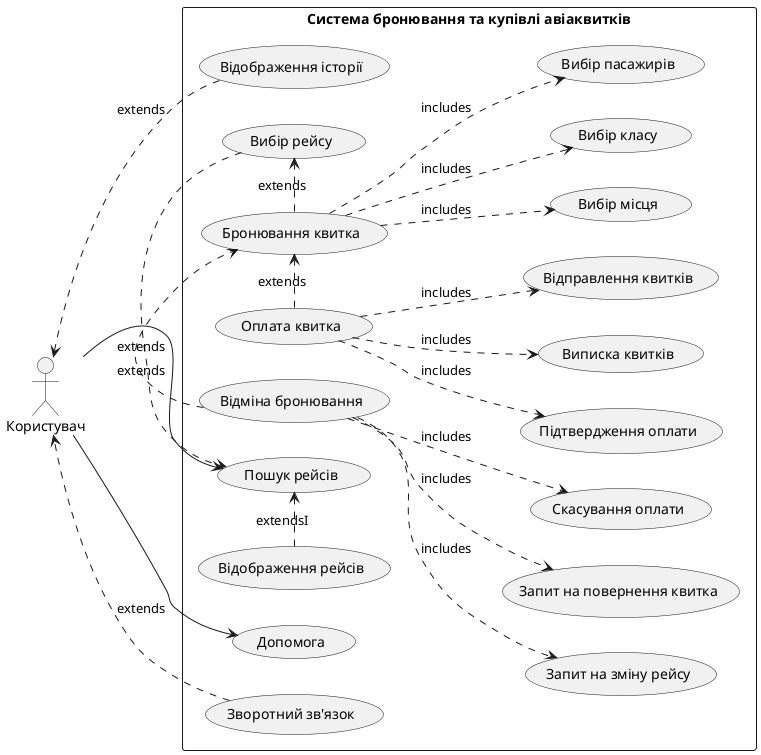@startuml lab1_1

left to right direction
actor "Користувач" as User
rectangle "Система бронювання та купівлі авіаквитків" {
    usecase "Пошук рейсів" as SearchFlights
    usecase "Вибір рейсу" as SelectFlight
    usecase "Бронювання квитка" as ReserveTicket
    usecase "Оплата квитка" as PurchaseTicket
    usecase "Відміна бронювання" as CancelReservation
    usecase "Відображення рейсів" as DisplayFlights
    usecase "Допомога" as Help

    usecase "Вибір місця" as SelectSeat
    usecase "Вибір класу" as SelectClass
    usecase "Вибір пасажирів" as SelectPassengers

    usecase "Підтвердження оплати" as ConfirmPayment

    usecase "Виписка квитків" as GenerateTickets
    usecase "Відправлення квитків" as SendTickets

    usecase "Запит на зміну рейсу" as ChangeFlightRequest
    usecase "Запит на повернення квитка" as RefundRequest
    usecase "Скасування оплати" as CancelPayment
    usecase "Відображення історії" as ViewHistory
    usecase "Зворотний зв'язок" as Feedback
} 

User --> SearchFlights
User --> Help

SelectSeat <.up. ReserveTicket: includes
SelectClass <.up. ReserveTicket: includes
SelectPassengers <.up. ReserveTicket: includes
ConfirmPayment <.up. PurchaseTicket: includes

SelectFlight .> SearchFlights: extends
ReserveTicket .> SelectFlight: extends
PurchaseTicket .> ReserveTicket: extends
CancelReservation .> ReserveTicket: extends

DisplayFlights .> SearchFlights: extendsІ

GenerateTickets <.up. PurchaseTicket: includes
SendTickets <.up. PurchaseTicket: includes

ChangeFlightRequest <.up. CancelReservation: includes
RefundRequest <.up. CancelReservation: includes
CancelPayment <.up. CancelReservation: includes

ViewHistory .> User: extends
Feedback .> User: extends

@enduml
